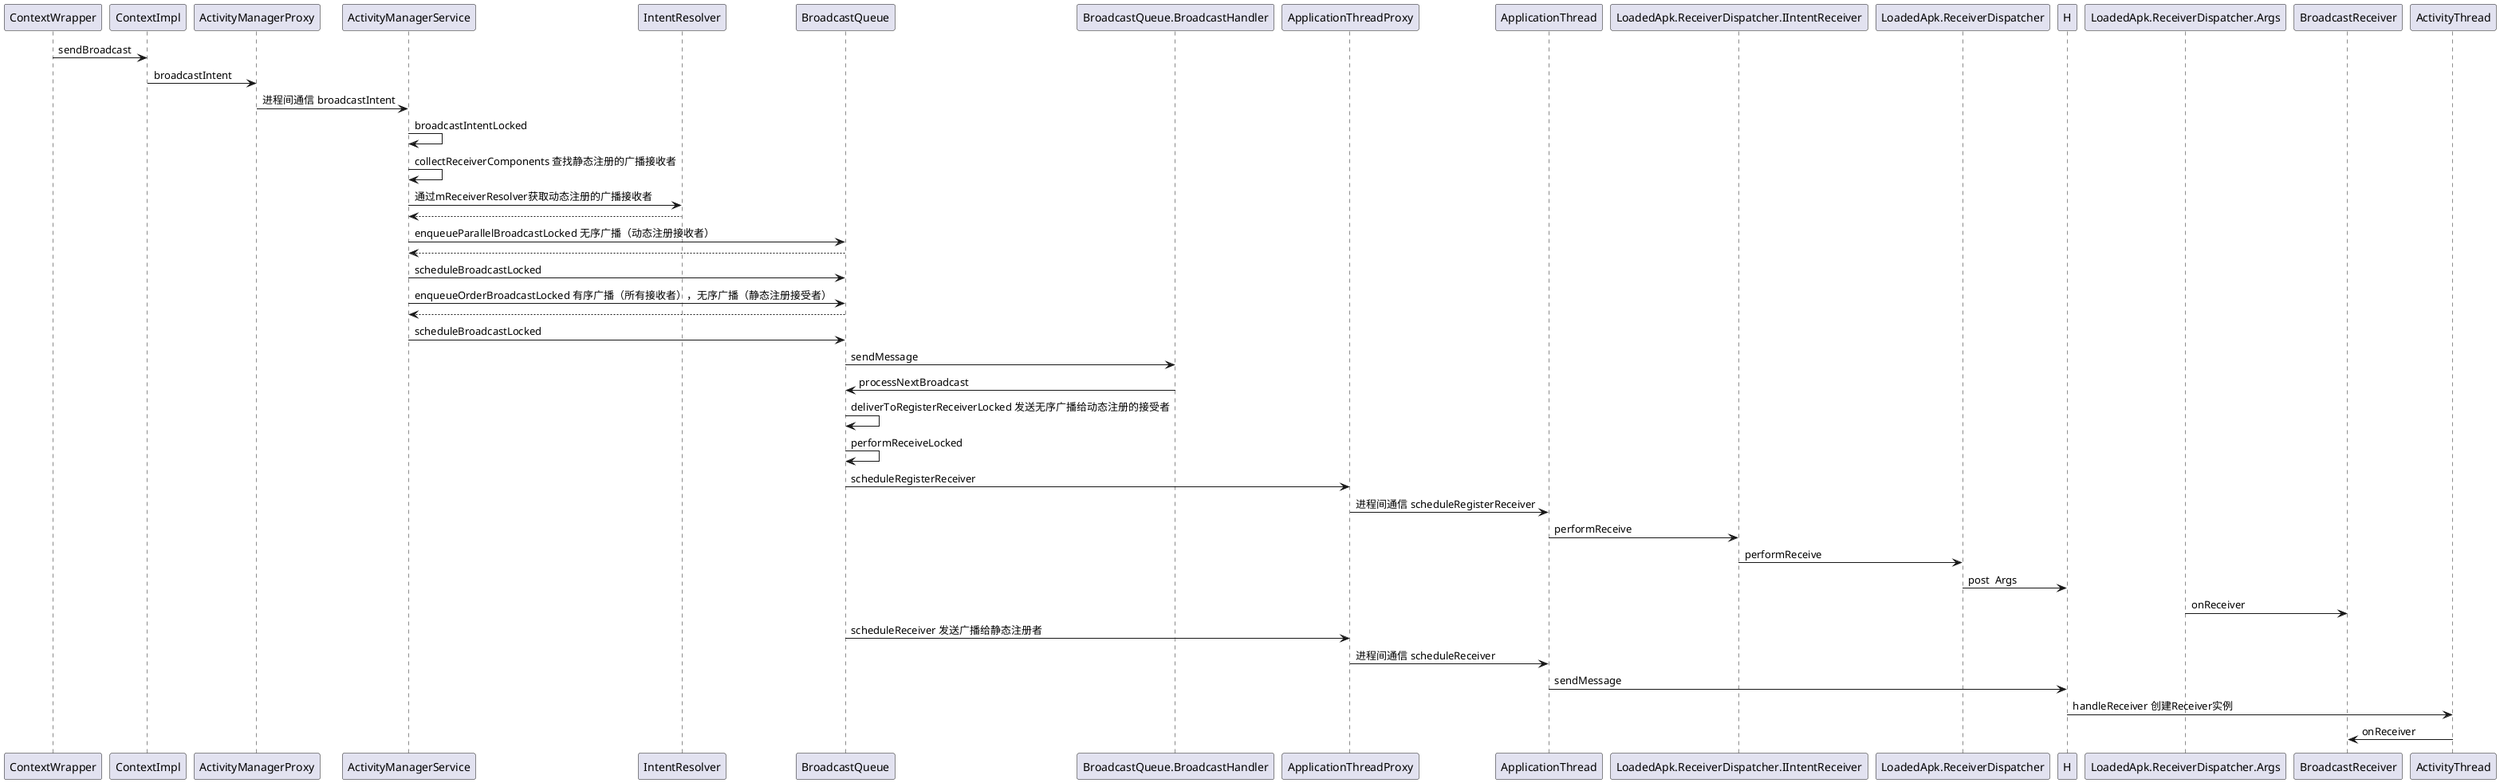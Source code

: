 @startuml
ContextWrapper -> ContextImpl:   sendBroadcast
ContextImpl -> ActivityManagerProxy:    broadcastIntent
ActivityManagerProxy -> ActivityManagerService: 进程间通信 broadcastIntent
ActivityManagerService -> ActivityManagerService:   broadcastIntentLocked
ActivityManagerService -> ActivityManagerService:   collectReceiverComponents 查找静态注册的广播接收者
ActivityManagerService -> IntentResolver:   通过mReceiverResolver获取动态注册的广播接收者
ActivityManagerService <-- IntentResolver
ActivityManagerService -> BroadcastQueue: enqueueParallelBroadcastLocked 无序广播（动态注册接收者）
ActivityManagerService <-- BroadcastQueue
ActivityManagerService -> BroadcastQueue: scheduleBroadcastLocked
ActivityManagerService -> BroadcastQueue: enqueueOrderBroadcastLocked 有序广播（所有接收者），无序广播（静态注册接受者）
ActivityManagerService <-- BroadcastQueue
ActivityManagerService -> BroadcastQueue:  scheduleBroadcastLocked
BroadcastQueue -> BroadcastQueue.BroadcastHandler: sendMessage
BroadcastQueue.BroadcastHandler -> BroadcastQueue:  processNextBroadcast
BroadcastQueue -> BroadcastQueue:   deliverToRegisterReceiverLocked 发送无序广播给动态注册的接受者
BroadcastQueue -> BroadcastQueue:   performReceiveLocked
BroadcastQueue -> ApplicationThreadProxy: scheduleRegisterReceiver
ApplicationThreadProxy -> ApplicationThread:    进程间通信 scheduleRegisterReceiver
ApplicationThread -> LoadedApk.ReceiverDispatcher.IIntentReceiver: performReceive
LoadedApk.ReceiverDispatcher.IIntentReceiver -> LoadedApk.ReceiverDispatcher: performReceive
LoadedApk.ReceiverDispatcher -> H: post  Args
LoadedApk.ReceiverDispatcher.Args -> BroadcastReceiver: onReceiver
BroadcastQueue -> ApplicationThreadProxy:   scheduleReceiver 发送广播给静态注册者
ApplicationThreadProxy -> ApplicationThread:  进程间通信 scheduleReceiver
ApplicationThread -> H: sendMessage
H -> ActivityThread: handleReceiver 创建Receiver实例
ActivityThread -> BroadcastReceiver: onReceiver

@enduml